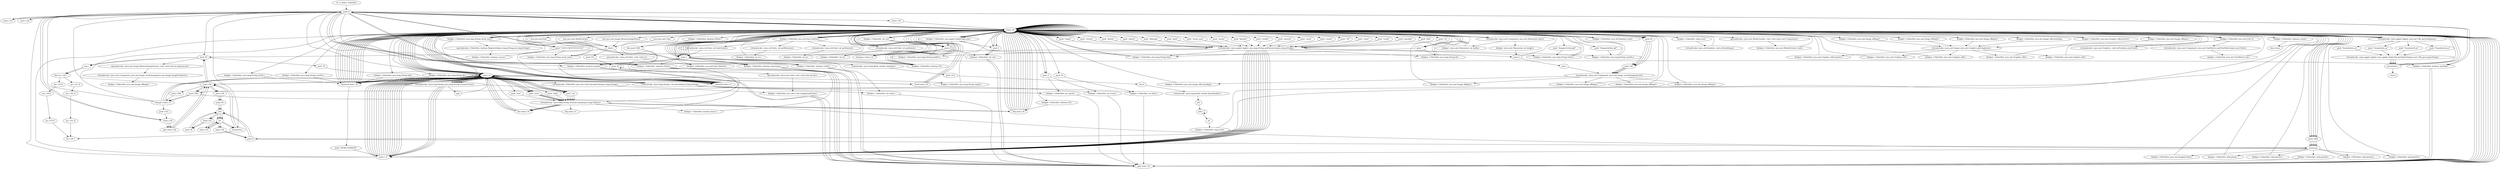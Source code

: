 digraph "" {
    "r0 := @this: VideoSlot"
    "push 0"
    "r0 := @this: VideoSlot"->"push 0";
    "store.i i33"
    "push 0"->"store.i i33";
    "store.i i33"->"push 0";
    "store.i i34"
    "push 0"->"store.i i34";
    "store.i i34"->"push 0";
    "store.i i35"
    "push 0"->"store.i i35";
    "load.r r0"
    "store.i i35"->"load.r r0";
    "new java.util.Date"
    "load.r r0"->"new java.util.Date";
    "dup1.r"
    "new java.util.Date"->"dup1.r";
    "specialinvoke <java.util.Date: void <init>()>"
    "dup1.r"->"specialinvoke <java.util.Date: void <init>()>";
    "fieldput <VideoSlot: java.util.Date theDate>"
    "specialinvoke <java.util.Date: void <init>()>"->"fieldput <VideoSlot: java.util.Date theDate>";
    "fieldput <VideoSlot: java.util.Date theDate>"->"load.r r0";
    "load.r r0"->"load.r r0";
    "fieldget <VideoSlot: java.util.Date theDate>"
    "load.r r0"->"fieldget <VideoSlot: java.util.Date theDate>";
    "virtualinvoke <java.util.Date: int getHours()>"
    "fieldget <VideoSlot: java.util.Date theDate>"->"virtualinvoke <java.util.Date: int getHours()>";
    "fieldput <VideoSlot: int h>"
    "virtualinvoke <java.util.Date: int getHours()>"->"fieldput <VideoSlot: int h>";
    "fieldput <VideoSlot: int h>"->"load.r r0";
    "load.r r0"->"load.r r0";
    "load.r r0"->"fieldget <VideoSlot: java.util.Date theDate>";
    "virtualinvoke <java.util.Date: int getMinutes()>"
    "fieldget <VideoSlot: java.util.Date theDate>"->"virtualinvoke <java.util.Date: int getMinutes()>";
    "fieldput <VideoSlot: int m>"
    "virtualinvoke <java.util.Date: int getMinutes()>"->"fieldput <VideoSlot: int m>";
    "fieldput <VideoSlot: int m>"->"load.r r0";
    "load.r r0"->"load.r r0";
    "load.r r0"->"fieldget <VideoSlot: java.util.Date theDate>";
    "virtualinvoke <java.util.Date: int getDate()>"
    "fieldget <VideoSlot: java.util.Date theDate>"->"virtualinvoke <java.util.Date: int getDate()>";
    "fieldput <VideoSlot: int d>"
    "virtualinvoke <java.util.Date: int getDate()>"->"fieldput <VideoSlot: int d>";
    "fieldput <VideoSlot: int d>"->"load.r r0";
    "load.r r0"->"load.r r0";
    "load.r r0"->"fieldget <VideoSlot: java.util.Date theDate>";
    "virtualinvoke <java.util.Date: int hashCode()>"
    "fieldget <VideoSlot: java.util.Date theDate>"->"virtualinvoke <java.util.Date: int hashCode()>";
    "push 1"
    "virtualinvoke <java.util.Date: int hashCode()>"->"push 1";
    "staticinvoke <java.lang.Math: double random()>"
    "push 1"->"staticinvoke <java.lang.Math: double random()>";
    "push 10.0"
    "staticinvoke <java.lang.Math: double random()>"->"push 10.0";
    "mul.d"
    "push 10.0"->"mul.d";
    "staticinvoke <java.lang.Math: double floor(double)>"
    "mul.d"->"staticinvoke <java.lang.Math: double floor(double)>";
    "d2i"
    "staticinvoke <java.lang.Math: double floor(double)>"->"d2i";
    "add.i"
    "d2i"->"add.i";
    "add.i"->"add.i";
    "i2l"
    "add.i"->"i2l";
    "fieldput <VideoSlot: long seed>"
    "i2l"->"fieldput <VideoSlot: long seed>";
    "fieldput <VideoSlot: long seed>"->"load.r r0";
    "fieldget <VideoSlot: java.util.Random rand>"
    "load.r r0"->"fieldget <VideoSlot: java.util.Random rand>";
    "fieldget <VideoSlot: java.util.Random rand>"->"load.r r0";
    "fieldget <VideoSlot: long seed>"
    "load.r r0"->"fieldget <VideoSlot: long seed>";
    "virtualinvoke <java.util.Random: void setSeed(long)>"
    "fieldget <VideoSlot: long seed>"->"virtualinvoke <java.util.Random: void setSeed(long)>";
    "virtualinvoke <java.util.Random: void setSeed(long)>"->"load.r r0";
    "load.r r0"->"load.r r0";
    "push \"serial_num\""
    "load.r r0"->"push \"serial_num\"";
    "virtualinvoke <java.applet.Applet: java.lang.String getParameter(java.lang.String)>"
    "push \"serial_num\""->"virtualinvoke <java.applet.Applet: java.lang.String getParameter(java.lang.String)>";
    "fieldput <VideoSlot: java.lang.String serial_num>"
    "virtualinvoke <java.applet.Applet: java.lang.String getParameter(java.lang.String)>"->"fieldput <VideoSlot: java.lang.String serial_num>";
    "fieldput <VideoSlot: java.lang.String serial_num>"->"load.r r0";
    "fieldget <VideoSlot: java.lang.String serial_num>"
    "load.r r0"->"fieldget <VideoSlot: java.lang.String serial_num>";
    "ifnonnull load.r r0"
    "fieldget <VideoSlot: java.lang.String serial_num>"->"ifnonnull load.r r0";
    "ifnonnull load.r r0"->"load.r r0";
    "push \"5181513618710101316\""
    "load.r r0"->"push \"5181513618710101316\"";
    "push \"5181513618710101316\""->"fieldput <VideoSlot: java.lang.String serial_num>";
    "fieldput <VideoSlot: java.lang.String serial_num>"->"load.r r0";
    "push \"owner\""
    "load.r r0"->"push \"owner\"";
    "push \"owner\""->"virtualinvoke <java.applet.Applet: java.lang.String getParameter(java.lang.String)>";
    "store.r r1"
    "virtualinvoke <java.applet.Applet: java.lang.String getParameter(java.lang.String)>"->"store.r r1";
    "load.r r1"
    "store.r r1"->"load.r r1";
    "load.r r1"->"ifnonnull load.r r0";
    "push \"DEMO VERSION\""
    "ifnonnull load.r r0"->"push \"DEMO VERSION\"";
    "push \"DEMO VERSION\""->"store.r r1";
    "store.r r1"->"load.r r0";
    "load.r r0"->"load.r r0";
    "load.r r0"->"load.r r1";
    "load.r r1"->"load.r r0";
    "load.r r0"->"fieldget <VideoSlot: java.lang.String serial_num>";
    "specialinvoke <VideoSlot: boolean Registered(java.lang.String,java.lang.String)>"
    "fieldget <VideoSlot: java.lang.String serial_num>"->"specialinvoke <VideoSlot: boolean Registered(java.lang.String,java.lang.String)>";
    "fieldput <VideoSlot: boolean access>"
    "specialinvoke <VideoSlot: boolean Registered(java.lang.String,java.lang.String)>"->"fieldput <VideoSlot: boolean access>";
    "fieldput <VideoSlot: boolean access>"->"load.r r0";
    "push \"bkcolor\""
    "load.r r0"->"push \"bkcolor\"";
    "push \"bkcolor\""->"virtualinvoke <java.applet.Applet: java.lang.String getParameter(java.lang.String)>";
    "virtualinvoke <java.applet.Applet: java.lang.String getParameter(java.lang.String)>"->"store.r r1";
    "store.r r1"->"load.r r1";
    "ifnull load.r r0"
    "load.r r1"->"ifnull load.r r0";
    "ifnull load.r r0"->"load.r r0";
    "load.r r0"->"load.r r0";
    "load.r r0"->"load.r r1";
    "virtualinvoke <VideoSlot: java.awt.Color decodeColor(java.lang.String)>"
    "load.r r1"->"virtualinvoke <VideoSlot: java.awt.Color decodeColor(java.lang.String)>";
    "fieldput <VideoSlot: java.awt.Color backgroundColor>"
    "virtualinvoke <VideoSlot: java.awt.Color decodeColor(java.lang.String)>"->"fieldput <VideoSlot: java.awt.Color backgroundColor>";
    "goto load.r r0"
    "fieldput <VideoSlot: java.awt.Color backgroundColor>"->"goto load.r r0";
    "goto load.r r0"->"load.r r0";
    "push \"speed\""
    "load.r r0"->"push \"speed\"";
    "push \"speed\""->"virtualinvoke <java.applet.Applet: java.lang.String getParameter(java.lang.String)>";
    "virtualinvoke <java.applet.Applet: java.lang.String getParameter(java.lang.String)>"->"store.r r1";
    "store.r r1"->"load.r r1";
    "load.r r1"->"ifnonnull load.r r0";
    "ifnonnull load.r r0"->"load.r r0";
    "push 5"
    "load.r r0"->"push 5";
    "fieldput <VideoSlot: int speed>"
    "push 5"->"fieldput <VideoSlot: int speed>";
    "fieldput <VideoSlot: int speed>"->"goto load.r r0";
    "goto load.r r0"->"load.r r0";
    "load.r r0"->"load.r r0";
    "push \"bkimage\""
    "load.r r0"->"push \"bkimage\"";
    "push \"bkimage\""->"virtualinvoke <java.applet.Applet: java.lang.String getParameter(java.lang.String)>";
    "fieldput <VideoSlot: java.lang.String backPic>"
    "virtualinvoke <java.applet.Applet: java.lang.String getParameter(java.lang.String)>"->"fieldput <VideoSlot: java.lang.String backPic>";
    "fieldput <VideoSlot: java.lang.String backPic>"->"load.r r0";
    "push \"limit\""
    "load.r r0"->"push \"limit\"";
    "push \"limit\""->"virtualinvoke <java.applet.Applet: java.lang.String getParameter(java.lang.String)>";
    "virtualinvoke <java.applet.Applet: java.lang.String getParameter(java.lang.String)>"->"store.r r1";
    "store.r r1"->"load.r r1";
    "load.r r1"->"ifnonnull load.r r0";
    "ifnonnull load.r r0"->"load.r r0";
    "push 10"
    "load.r r0"->"push 10";
    "fieldput <VideoSlot: int limit>"
    "push 10"->"fieldput <VideoSlot: int limit>";
    "fieldput <VideoSlot: int limit>"->"goto load.r r0";
    "goto load.r r0"->"load.r r0";
    "push \"credits\""
    "load.r r0"->"push \"credits\"";
    "push \"credits\""->"virtualinvoke <java.applet.Applet: java.lang.String getParameter(java.lang.String)>";
    "virtualinvoke <java.applet.Applet: java.lang.String getParameter(java.lang.String)>"->"store.r r1";
    "store.r r1"->"load.r r1";
    "load.r r1"->"ifnonnull load.r r0";
    "ifnonnull load.r r0"->"load.r r0";
    "load.r r0"->"push 5";
    "fieldput <VideoSlot: int score>"
    "push 5"->"fieldput <VideoSlot: int score>";
    "fieldput <VideoSlot: int score>"->"goto load.r r0";
    "goto load.r r0"->"load.r r0";
    "push \"match4\""
    "load.r r0"->"push \"match4\"";
    "push \"match4\""->"virtualinvoke <java.applet.Applet: java.lang.String getParameter(java.lang.String)>";
    "virtualinvoke <java.applet.Applet: java.lang.String getParameter(java.lang.String)>"->"store.r r1";
    "store.r r1"->"load.r r1";
    "ifnonnull load.r r1"
    "load.r r1"->"ifnonnull load.r r1";
    "ifnonnull load.r r1"->"load.r r0";
    "push 3"
    "load.r r0"->"push 3";
    "fieldput <VideoSlot: int col>"
    "push 3"->"fieldput <VideoSlot: int col>";
    "fieldput <VideoSlot: int col>"->"goto load.r r0";
    "goto load.r r0"->"load.r r0";
    "push \"value\""
    "load.r r0"->"push \"value\"";
    "push \"value\""->"virtualinvoke <java.applet.Applet: java.lang.String getParameter(java.lang.String)>";
    "virtualinvoke <java.applet.Applet: java.lang.String getParameter(java.lang.String)>"->"store.r r1";
    "store.r r1"->"load.r r1";
    "load.r r1"->"ifnonnull load.r r0";
    "ifnonnull load.r r0"->"load.r r0";
    "load.r r0"->"push 1";
    "fieldput <VideoSlot: int value>"
    "push 1"->"fieldput <VideoSlot: int value>";
    "fieldput <VideoSlot: int value>"->"goto load.r r0";
    "goto load.r r0"->"load.r r0";
    "push \"sound\""
    "load.r r0"->"push \"sound\"";
    "push \"sound\""->"virtualinvoke <java.applet.Applet: java.lang.String getParameter(java.lang.String)>";
    "virtualinvoke <java.applet.Applet: java.lang.String getParameter(java.lang.String)>"->"store.r r1";
    "store.r r1"->"load.r r1";
    "load.r r1"->"ifnonnull load.r r1";
    "ifnonnull load.r r1"->"load.r r0";
    "load.r r0"->"push 1";
    "fieldput <VideoSlot: boolean sound>"
    "push 1"->"fieldput <VideoSlot: boolean sound>";
    "fieldput <VideoSlot: boolean sound>"->"goto load.r r0";
    "goto load.r r0"->"load.r r0";
    "push \"3D\""
    "load.r r0"->"push \"3D\"";
    "push \"3D\""->"virtualinvoke <java.applet.Applet: java.lang.String getParameter(java.lang.String)>";
    "virtualinvoke <java.applet.Applet: java.lang.String getParameter(java.lang.String)>"->"store.r r1";
    "store.r r1"->"load.r r1";
    "load.r r1"->"ifnonnull load.r r1";
    "ifnonnull load.r r1"->"load.r r0";
    "load.r r0"->"push 0";
    "fieldput <VideoSlot: boolean D3>"
    "push 0"->"fieldput <VideoSlot: boolean D3>";
    "fieldput <VideoSlot: boolean D3>"->"load.r r0";
    "load.r r0"->"push 0";
    "fieldput <VideoSlot: boolean D3low>"
    "push 0"->"fieldput <VideoSlot: boolean D3low>";
    "fieldput <VideoSlot: boolean D3low>"->"goto load.r r0";
    "goto load.r r0"->"load.r r0";
    "push \"coins\""
    "load.r r0"->"push \"coins\"";
    "push \"coins\""->"virtualinvoke <java.applet.Applet: java.lang.String getParameter(java.lang.String)>";
    "virtualinvoke <java.applet.Applet: java.lang.String getParameter(java.lang.String)>"->"store.r r1";
    "store.r r1"->"load.r r1";
    "load.r r1"->"ifnonnull load.r r1";
    "ifnonnull load.r r1"->"load.r r0";
    "load.r r0"->"push 1";
    "fieldput <VideoSlot: boolean showCoins>"
    "push 1"->"fieldput <VideoSlot: boolean showCoins>";
    "fieldput <VideoSlot: boolean showCoins>"->"goto load.r r0";
    "goto load.r r0"->"load.r r0";
    "push \"verify\""
    "load.r r0"->"push \"verify\"";
    "push \"verify\""->"virtualinvoke <java.applet.Applet: java.lang.String getParameter(java.lang.String)>";
    "virtualinvoke <java.applet.Applet: java.lang.String getParameter(java.lang.String)>"->"store.r r1";
    "store.r r1"->"load.r r1";
    "load.r r1"->"ifnonnull load.r r1";
    "ifnonnull load.r r1"->"load.r r0";
    "load.r r0"->"push 0";
    "fieldput <VideoSlot: boolean verify>"
    "push 0"->"fieldput <VideoSlot: boolean verify>";
    "fieldput <VideoSlot: boolean verify>"->"goto load.r r0";
    "goto load.r r0"->"load.r r0";
    "push \"autolink\""
    "load.r r0"->"push \"autolink\"";
    "push \"autolink\""->"virtualinvoke <java.applet.Applet: java.lang.String getParameter(java.lang.String)>";
    "virtualinvoke <java.applet.Applet: java.lang.String getParameter(java.lang.String)>"->"store.r r1";
    "store.r r1"->"load.r r1";
    "load.r r1"->"ifnonnull load.r r1";
    "ifnonnull load.r r1"->"load.r r0";
    "load.r r0"->"push 0";
    "fieldput <VideoSlot: boolean autolink>"
    "push 0"->"fieldput <VideoSlot: boolean autolink>";
    "fieldput <VideoSlot: boolean autolink>"->"goto load.r r0";
    "goto load.r r0"->"load.r r0";
    "load.r r0"->"load.r r0";
    "push \"link\""
    "load.r r0"->"push \"link\"";
    "push \"link\""->"virtualinvoke <java.applet.Applet: java.lang.String getParameter(java.lang.String)>";
    "fieldput <VideoSlot: java.lang.String link>"
    "virtualinvoke <java.applet.Applet: java.lang.String getParameter(java.lang.String)>"->"fieldput <VideoSlot: java.lang.String link>";
    "fieldput <VideoSlot: java.lang.String link>"->"load.r r0";
    "fieldget <VideoSlot: java.lang.String link>"
    "load.r r0"->"fieldget <VideoSlot: java.lang.String link>";
    "fieldget <VideoSlot: java.lang.String link>"->"ifnonnull load.r r0";
    "ifnonnull load.r r0"->"load.r r0";
    "push \"\""
    "load.r r0"->"push \"\"";
    "push \"\""->"fieldput <VideoSlot: java.lang.String link>";
    "fieldput <VideoSlot: java.lang.String link>"->"load.r r0";
    "load.r r0"->"load.r r0";
    "push \"id\""
    "load.r r0"->"push \"id\"";
    "push \"id\""->"virtualinvoke <java.applet.Applet: java.lang.String getParameter(java.lang.String)>";
    "fieldput <VideoSlot: java.lang.String ID>"
    "virtualinvoke <java.applet.Applet: java.lang.String getParameter(java.lang.String)>"->"fieldput <VideoSlot: java.lang.String ID>";
    "fieldput <VideoSlot: java.lang.String ID>"->"load.r r0";
    "fieldget <VideoSlot: java.lang.String ID>"
    "load.r r0"->"fieldget <VideoSlot: java.lang.String ID>";
    "fieldget <VideoSlot: java.lang.String ID>"->"ifnonnull load.r r0";
    "ifnonnull load.r r0"->"load.r r0";
    "load.r r0"->"push \"\"";
    "push \"\""->"fieldput <VideoSlot: java.lang.String ID>";
    "fieldput <VideoSlot: java.lang.String ID>"->"load.r r0";
    "push \"target\""
    "load.r r0"->"push \"target\"";
    "push \"target\""->"virtualinvoke <java.applet.Applet: java.lang.String getParameter(java.lang.String)>";
    "virtualinvoke <java.applet.Applet: java.lang.String getParameter(java.lang.String)>"->"store.r r1";
    "store.r r1"->"load.r r1";
    "load.r r1"->"ifnull load.r r0";
    "ifnull load.r r0"->"load.r r0";
    "load.r r0"->"load.r r1";
    "fieldput <VideoSlot: java.lang.String target>"
    "load.r r1"->"fieldput <VideoSlot: java.lang.String target>";
    "fieldput <VideoSlot: java.lang.String target>"->"load.r r0";
    "load.r r0"->"load.r r0";
    "push \"victory\""
    "load.r r0"->"push \"victory\"";
    "push \"victory\""->"virtualinvoke <java.applet.Applet: java.lang.String getParameter(java.lang.String)>";
    "fieldput <VideoSlot: java.lang.String VicPic>"
    "virtualinvoke <java.applet.Applet: java.lang.String getParameter(java.lang.String)>"->"fieldput <VideoSlot: java.lang.String VicPic>";
    "fieldput <VideoSlot: java.lang.String VicPic>"->"load.r r0";
    "fieldget <VideoSlot: java.lang.String VicPic>"
    "load.r r0"->"fieldget <VideoSlot: java.lang.String VicPic>";
    "fieldget <VideoSlot: java.lang.String VicPic>"->"ifnonnull load.r r0";
    "ifnonnull load.r r0"->"load.r r0";
    "push \"Images/victory.gif\""
    "load.r r0"->"push \"Images/victory.gif\"";
    "push \"Images/victory.gif\""->"fieldput <VideoSlot: java.lang.String VicPic>";
    "fieldput <VideoSlot: java.lang.String VicPic>"->"load.r r0";
    "load.r r0"->"load.r r0";
    "push \"defeat\""
    "load.r r0"->"push \"defeat\"";
    "push \"defeat\""->"virtualinvoke <java.applet.Applet: java.lang.String getParameter(java.lang.String)>";
    "fieldput <VideoSlot: java.lang.String LosePic>"
    "virtualinvoke <java.applet.Applet: java.lang.String getParameter(java.lang.String)>"->"fieldput <VideoSlot: java.lang.String LosePic>";
    "fieldput <VideoSlot: java.lang.String LosePic>"->"load.r r0";
    "fieldget <VideoSlot: java.lang.String LosePic>"
    "load.r r0"->"fieldget <VideoSlot: java.lang.String LosePic>";
    "fieldget <VideoSlot: java.lang.String LosePic>"->"ifnonnull load.r r0";
    "ifnonnull load.r r0"->"load.r r0";
    "push \"Images/defeat.gif\""
    "load.r r0"->"push \"Images/defeat.gif\"";
    "push \"Images/defeat.gif\""->"fieldput <VideoSlot: java.lang.String LosePic>";
    "fieldput <VideoSlot: java.lang.String LosePic>"->"load.r r0";
    "load.r r0"->"load.r r0";
    "load.r r0"->"fieldget <VideoSlot: java.lang.String serial_num>";
    "fieldget <VideoSlot: java.lang.String serial_num>"->"push \"5181513618710101316\"";
    "virtualinvoke <java.lang.String: boolean equals(java.lang.Object)>"
    "push \"5181513618710101316\""->"virtualinvoke <java.lang.String: boolean equals(java.lang.Object)>";
    "fieldput <VideoSlot: boolean demo>"
    "virtualinvoke <java.lang.String: boolean equals(java.lang.Object)>"->"fieldput <VideoSlot: boolean demo>";
    "fieldput <VideoSlot: boolean demo>"->"load.r r0";
    "new java.awt.MediaTracker"
    "load.r r0"->"new java.awt.MediaTracker";
    "new java.awt.MediaTracker"->"dup1.r";
    "dup1.r"->"load.r r0";
    "specialinvoke <java.awt.MediaTracker: void <init>(java.awt.Component)>"
    "load.r r0"->"specialinvoke <java.awt.MediaTracker: void <init>(java.awt.Component)>";
    "fieldput <VideoSlot: java.awt.MediaTracker track>"
    "specialinvoke <java.awt.MediaTracker: void <init>(java.awt.Component)>"->"fieldput <VideoSlot: java.awt.MediaTracker track>";
    "fieldput <VideoSlot: java.awt.MediaTracker track>"->"load.r r0";
    "push 8"
    "load.r r0"->"push 8";
    "newarray"
    "push 8"->"newarray";
    "fieldput <VideoSlot: java.awt.Image[] fruits>"
    "newarray"->"fieldput <VideoSlot: java.awt.Image[] fruits>";
    "fieldput <VideoSlot: java.awt.Image[] fruits>"->"load.r r0";
    "load.r r0"->"load.r r0";
    "load.r r0"->"load.r r0";
    "virtualinvoke <java.awt.Component: java.awt.Dimension size()>"
    "load.r r0"->"virtualinvoke <java.awt.Component: java.awt.Dimension size()>";
    "fieldget <java.awt.Dimension: int width>"
    "virtualinvoke <java.awt.Component: java.awt.Dimension size()>"->"fieldget <java.awt.Dimension: int width>";
    "fieldget <java.awt.Dimension: int width>"->"load.r r0";
    "load.r r0"->"virtualinvoke <java.awt.Component: java.awt.Dimension size()>";
    "fieldget <java.awt.Dimension: int height>"
    "virtualinvoke <java.awt.Component: java.awt.Dimension size()>"->"fieldget <java.awt.Dimension: int height>";
    "push 2"
    "fieldget <java.awt.Dimension: int height>"->"push 2";
    "mul.i"
    "push 2"->"mul.i";
    "virtualinvoke <java.awt.Component: java.awt.Image createImage(int,int)>"
    "mul.i"->"virtualinvoke <java.awt.Component: java.awt.Image createImage(int,int)>";
    "fieldput <VideoSlot: java.awt.Image offscreenImg>"
    "virtualinvoke <java.awt.Component: java.awt.Image createImage(int,int)>"->"fieldput <VideoSlot: java.awt.Image offscreenImg>";
    "fieldput <VideoSlot: java.awt.Image offscreenImg>"->"load.r r0";
    "load.r r0"->"load.r r0";
    "fieldget <VideoSlot: java.awt.Image offscreenImg>"
    "load.r r0"->"fieldget <VideoSlot: java.awt.Image offscreenImg>";
    "virtualinvoke <java.awt.Image: java.awt.Graphics getGraphics()>"
    "fieldget <VideoSlot: java.awt.Image offscreenImg>"->"virtualinvoke <java.awt.Image: java.awt.Graphics getGraphics()>";
    "fieldput <VideoSlot: java.awt.Graphics offscreenGr>"
    "virtualinvoke <java.awt.Image: java.awt.Graphics getGraphics()>"->"fieldput <VideoSlot: java.awt.Graphics offscreenGr>";
    "fieldput <VideoSlot: java.awt.Graphics offscreenGr>"->"load.r r0";
    "fieldget <VideoSlot: java.awt.Graphics offscreenGr>"
    "load.r r0"->"fieldget <VideoSlot: java.awt.Graphics offscreenGr>";
    "fieldget <VideoSlot: java.awt.Graphics offscreenGr>"->"load.r r0";
    "fieldget <VideoSlot: java.awt.Font f>"
    "load.r r0"->"fieldget <VideoSlot: java.awt.Font f>";
    "virtualinvoke <java.awt.Graphics: void setFont(java.awt.Font)>"
    "fieldget <VideoSlot: java.awt.Font f>"->"virtualinvoke <java.awt.Graphics: void setFont(java.awt.Font)>";
    "virtualinvoke <java.awt.Graphics: void setFont(java.awt.Font)>"->"load.r r0";
    "load.r r0"->"load.r r0";
    "push 40"
    "load.r r0"->"push 40";
    "push 140"
    "push 40"->"push 140";
    "push 140"->"virtualinvoke <java.awt.Component: java.awt.Image createImage(int,int)>";
    "fieldput <VideoSlot: java.awt.Image offImg1>"
    "virtualinvoke <java.awt.Component: java.awt.Image createImage(int,int)>"->"fieldput <VideoSlot: java.awt.Image offImg1>";
    "fieldput <VideoSlot: java.awt.Image offImg1>"->"load.r r0";
    "load.r r0"->"load.r r0";
    "fieldget <VideoSlot: java.awt.Image offImg1>"
    "load.r r0"->"fieldget <VideoSlot: java.awt.Image offImg1>";
    "fieldget <VideoSlot: java.awt.Image offImg1>"->"virtualinvoke <java.awt.Image: java.awt.Graphics getGraphics()>";
    "fieldput <VideoSlot: java.awt.Graphics off1>"
    "virtualinvoke <java.awt.Image: java.awt.Graphics getGraphics()>"->"fieldput <VideoSlot: java.awt.Graphics off1>";
    "fieldput <VideoSlot: java.awt.Graphics off1>"->"load.r r0";
    "load.r r0"->"load.r r0";
    "load.r r0"->"push 40";
    "push 40"->"push 140";
    "push 140"->"virtualinvoke <java.awt.Component: java.awt.Image createImage(int,int)>";
    "fieldput <VideoSlot: java.awt.Image offImg2>"
    "virtualinvoke <java.awt.Component: java.awt.Image createImage(int,int)>"->"fieldput <VideoSlot: java.awt.Image offImg2>";
    "fieldput <VideoSlot: java.awt.Image offImg2>"->"load.r r0";
    "load.r r0"->"load.r r0";
    "fieldget <VideoSlot: java.awt.Image offImg2>"
    "load.r r0"->"fieldget <VideoSlot: java.awt.Image offImg2>";
    "fieldget <VideoSlot: java.awt.Image offImg2>"->"virtualinvoke <java.awt.Image: java.awt.Graphics getGraphics()>";
    "fieldput <VideoSlot: java.awt.Graphics off2>"
    "virtualinvoke <java.awt.Image: java.awt.Graphics getGraphics()>"->"fieldput <VideoSlot: java.awt.Graphics off2>";
    "fieldput <VideoSlot: java.awt.Graphics off2>"->"load.r r0";
    "load.r r0"->"load.r r0";
    "load.r r0"->"push 40";
    "push 40"->"push 140";
    "push 140"->"virtualinvoke <java.awt.Component: java.awt.Image createImage(int,int)>";
    "fieldput <VideoSlot: java.awt.Image offImg3>"
    "virtualinvoke <java.awt.Component: java.awt.Image createImage(int,int)>"->"fieldput <VideoSlot: java.awt.Image offImg3>";
    "fieldput <VideoSlot: java.awt.Image offImg3>"->"load.r r0";
    "load.r r0"->"load.r r0";
    "fieldget <VideoSlot: java.awt.Image offImg3>"
    "load.r r0"->"fieldget <VideoSlot: java.awt.Image offImg3>";
    "fieldget <VideoSlot: java.awt.Image offImg3>"->"virtualinvoke <java.awt.Image: java.awt.Graphics getGraphics()>";
    "fieldput <VideoSlot: java.awt.Graphics off3>"
    "virtualinvoke <java.awt.Image: java.awt.Graphics getGraphics()>"->"fieldput <VideoSlot: java.awt.Graphics off3>";
    "fieldput <VideoSlot: java.awt.Graphics off3>"->"load.r r0";
    "fieldget <VideoSlot: int col>"
    "load.r r0"->"fieldget <VideoSlot: int col>";
    "push 4"
    "fieldget <VideoSlot: int col>"->"push 4";
    "ifcmpne.i load.r r0"
    "push 4"->"ifcmpne.i load.r r0";
    "ifcmpne.i load.r r0"->"load.r r0";
    "load.r r0"->"load.r r0";
    "load.r r0"->"push 40";
    "push 40"->"push 140";
    "push 140"->"virtualinvoke <java.awt.Component: java.awt.Image createImage(int,int)>";
    "fieldput <VideoSlot: java.awt.Image offImg5>"
    "virtualinvoke <java.awt.Component: java.awt.Image createImage(int,int)>"->"fieldput <VideoSlot: java.awt.Image offImg5>";
    "fieldput <VideoSlot: java.awt.Image offImg5>"->"load.r r0";
    "load.r r0"->"load.r r0";
    "fieldget <VideoSlot: java.awt.Image offImg5>"
    "load.r r0"->"fieldget <VideoSlot: java.awt.Image offImg5>";
    "fieldget <VideoSlot: java.awt.Image offImg5>"->"virtualinvoke <java.awt.Image: java.awt.Graphics getGraphics()>";
    "fieldput <VideoSlot: java.awt.Graphics off5>"
    "virtualinvoke <java.awt.Image: java.awt.Graphics getGraphics()>"->"fieldput <VideoSlot: java.awt.Graphics off5>";
    "fieldput <VideoSlot: java.awt.Graphics off5>"->"load.r r0";
    "fieldget <VideoSlot: boolean D3>"
    "load.r r0"->"fieldget <VideoSlot: boolean D3>";
    "ifeq load.r r0"
    "fieldget <VideoSlot: boolean D3>"->"ifeq load.r r0";
    "ifeq load.r r0"->"load.r r0";
    "fieldget <VideoSlot: boolean D3low>"
    "load.r r0"->"fieldget <VideoSlot: boolean D3low>";
    "ifne push 3081"
    "fieldget <VideoSlot: boolean D3low>"->"ifne push 3081";
    "ifne push 3081"->"load.r r0";
    "push 3200"
    "load.r r0"->"push 3200";
    "push 3200"->"newarray";
    "fieldput <VideoSlot: int[] pixels>"
    "newarray"->"fieldput <VideoSlot: int[] pixels>";
    "fieldput <VideoSlot: int[] pixels>"->"load.r r0";
    "load.r r0"->"push 3200";
    "push 3200"->"newarray";
    "fieldput <VideoSlot: int[] pixels1>"
    "newarray"->"fieldput <VideoSlot: int[] pixels1>";
    "fieldput <VideoSlot: int[] pixels1>"->"load.r r0";
    "load.r r0"->"push 3200";
    "push 3200"->"newarray";
    "fieldput <VideoSlot: int[] pixels2>"
    "newarray"->"fieldput <VideoSlot: int[] pixels2>";
    "fieldput <VideoSlot: int[] pixels2>"->"load.r r0";
    "load.r r0"->"push 3200";
    "push 3200"->"newarray";
    "fieldput <VideoSlot: int[] pixels3>"
    "newarray"->"fieldput <VideoSlot: int[] pixels3>";
    "fieldput <VideoSlot: int[] pixels3>"->"load.r r0";
    "load.r r0"->"fieldget <VideoSlot: int col>";
    "fieldget <VideoSlot: int col>"->"push 4";
    "push 4"->"ifcmpne.i load.r r0";
    "ifcmpne.i load.r r0"->"load.r r0";
    "load.r r0"->"push 3200";
    "push 3200"->"newarray";
    "fieldput <VideoSlot: int[] pixels4>"
    "newarray"->"fieldput <VideoSlot: int[] pixels4>";
    "fieldput <VideoSlot: int[] pixels4>"->"goto load.r r0";
    "goto load.r r0"->"load.r r0";
    "load.r r0"->"load.r r0";
    "load.r r0"->"load.r r0";
    "load.r r0"->"fieldget <VideoSlot: java.awt.Font f>";
    "virtualinvoke <java.awt.Component: java.awt.FontMetrics getFontMetrics(java.awt.Font)>"
    "fieldget <VideoSlot: java.awt.Font f>"->"virtualinvoke <java.awt.Component: java.awt.FontMetrics getFontMetrics(java.awt.Font)>";
    "fieldput <VideoSlot: java.awt.FontMetrics fm>"
    "virtualinvoke <java.awt.Component: java.awt.FontMetrics getFontMetrics(java.awt.Font)>"->"fieldput <VideoSlot: java.awt.FontMetrics fm>";
    "fieldput <VideoSlot: java.awt.FontMetrics fm>"->"load.r r0";
    "fieldget <VideoSlot: boolean sound>"
    "load.r r0"->"fieldget <VideoSlot: boolean sound>";
    "ifeq return"
    "fieldget <VideoSlot: boolean sound>"->"ifeq return";
    "ifeq return"->"load.r r0";
    "fieldget <VideoSlot: java.applet.AudioClip[] snd>"
    "load.r r0"->"fieldget <VideoSlot: java.applet.AudioClip[] snd>";
    "fieldget <VideoSlot: java.applet.AudioClip[] snd>"->"push 1";
    "push 1"->"load.r r0";
    "load.r r0"->"load.r r0";
    "virtualinvoke <java.applet.Applet: java.net.URL getCodeBase()>"
    "load.r r0"->"virtualinvoke <java.applet.Applet: java.net.URL getCodeBase()>";
    "push \"Sounds/roll.au\""
    "virtualinvoke <java.applet.Applet: java.net.URL getCodeBase()>"->"push \"Sounds/roll.au\"";
    "virtualinvoke <java.applet.Applet: java.applet.AudioClip getAudioClip(java.net.URL,java.lang.String)>"
    "push \"Sounds/roll.au\""->"virtualinvoke <java.applet.Applet: java.applet.AudioClip getAudioClip(java.net.URL,java.lang.String)>";
    "arraywrite.r"
    "virtualinvoke <java.applet.Applet: java.applet.AudioClip getAudioClip(java.net.URL,java.lang.String)>"->"arraywrite.r";
    "arraywrite.r"->"load.r r0";
    "load.r r0"->"fieldget <VideoSlot: java.applet.AudioClip[] snd>";
    "fieldget <VideoSlot: java.applet.AudioClip[] snd>"->"push 2";
    "push 2"->"load.r r0";
    "load.r r0"->"load.r r0";
    "load.r r0"->"virtualinvoke <java.applet.Applet: java.net.URL getCodeBase()>";
    "push \"Sounds/coin.au\""
    "virtualinvoke <java.applet.Applet: java.net.URL getCodeBase()>"->"push \"Sounds/coin.au\"";
    "push \"Sounds/coin.au\""->"virtualinvoke <java.applet.Applet: java.applet.AudioClip getAudioClip(java.net.URL,java.lang.String)>";
    "virtualinvoke <java.applet.Applet: java.applet.AudioClip getAudioClip(java.net.URL,java.lang.String)>"->"arraywrite.r";
    "arraywrite.r"->"load.r r0";
    "load.r r0"->"fieldget <VideoSlot: java.applet.AudioClip[] snd>";
    "fieldget <VideoSlot: java.applet.AudioClip[] snd>"->"push 3";
    "push 3"->"load.r r0";
    "load.r r0"->"load.r r0";
    "load.r r0"->"virtualinvoke <java.applet.Applet: java.net.URL getCodeBase()>";
    "push \"Sounds/lose.au\""
    "virtualinvoke <java.applet.Applet: java.net.URL getCodeBase()>"->"push \"Sounds/lose.au\"";
    "push \"Sounds/lose.au\""->"virtualinvoke <java.applet.Applet: java.applet.AudioClip getAudioClip(java.net.URL,java.lang.String)>";
    "virtualinvoke <java.applet.Applet: java.applet.AudioClip getAudioClip(java.net.URL,java.lang.String)>"->"arraywrite.r";
    "arraywrite.r"->"load.r r0";
    "load.r r0"->"fieldget <VideoSlot: java.applet.AudioClip[] snd>";
    "fieldget <VideoSlot: java.applet.AudioClip[] snd>"->"push 4";
    "push 4"->"load.r r0";
    "load.r r0"->"load.r r0";
    "load.r r0"->"virtualinvoke <java.applet.Applet: java.net.URL getCodeBase()>";
    "push \"Sounds/win.au\""
    "virtualinvoke <java.applet.Applet: java.net.URL getCodeBase()>"->"push \"Sounds/win.au\"";
    "push \"Sounds/win.au\""->"virtualinvoke <java.applet.Applet: java.applet.AudioClip getAudioClip(java.net.URL,java.lang.String)>";
    "virtualinvoke <java.applet.Applet: java.applet.AudioClip getAudioClip(java.net.URL,java.lang.String)>"->"arraywrite.r";
    "return"
    "arraywrite.r"->"return";
    "push 3081"
    "ifne push 3081"->"push 3081";
    "push 3081"->"newarray";
    "newarray"->"store.r r1";
    "store.r r1"->"push 0";
    "store.i i36"
    "push 0"->"store.i i36";
    "goto load.i i36"
    "store.i i36"->"goto load.i i36";
    "load.i i36"
    "goto load.i i36"->"load.i i36";
    "load.i i36"->"push 3081";
    "ifcmplt.i load.r r1"
    "push 3081"->"ifcmplt.i load.r r1";
    "ifcmplt.i load.r r1"->"push 0";
    "push 0"->"store.i i36";
    "store.i i36"->"goto load.i i36";
    "goto load.i i36"->"load.i i36";
    "push 1560"
    "load.i i36"->"push 1560";
    "push 1560"->"ifcmplt.i load.r r1";
    "push 1521"
    "ifcmplt.i load.r r1"->"push 1521";
    "push 1521"->"store.i i36";
    "store.i i36"->"goto load.i i36";
    "goto load.i i36"->"load.i i36";
    "load.i i36"->"push 3081";
    "push 3081"->"ifcmplt.i load.r r1";
    "ifcmplt.i load.r r1"->"load.r r0";
    "load.r r0"->"load.r r0";
    "new java.awt.image.MemoryImageSource"
    "load.r r0"->"new java.awt.image.MemoryImageSource";
    "new java.awt.image.MemoryImageSource"->"dup1.r";
    "push 39"
    "dup1.r"->"push 39";
    "push 79"
    "push 39"->"push 79";
    "push 79"->"load.r r1";
    "load.r r1"->"push 0";
    "push 0"->"push 39";
    "specialinvoke <java.awt.image.MemoryImageSource: void <init>(int,int,int[],int,int)>"
    "push 39"->"specialinvoke <java.awt.image.MemoryImageSource: void <init>(int,int,int[],int,int)>";
    "virtualinvoke <java.awt.Component: java.awt.Image createImage(java.awt.image.ImageProducer)>"
    "specialinvoke <java.awt.image.MemoryImageSource: void <init>(int,int,int[],int,int)>"->"virtualinvoke <java.awt.Component: java.awt.Image createImage(java.awt.image.ImageProducer)>";
    "fieldput <VideoSlot: java.awt.Image offImg4>"
    "virtualinvoke <java.awt.Component: java.awt.Image createImage(java.awt.image.ImageProducer)>"->"fieldput <VideoSlot: java.awt.Image offImg4>";
    "ifcmplt.i load.r r1"->"load.r r1";
    "load.r r1"->"load.i i36";
    "push 128"
    "load.i i36"->"push 128";
    "push 24"
    "push 128"->"push 24";
    "shl.i"
    "push 24"->"shl.i";
    "load.i i33"
    "shl.i"->"load.i i33";
    "push 16"
    "load.i i33"->"push 16";
    "push 16"->"shl.i";
    "or.i"
    "shl.i"->"or.i";
    "load.i i34"
    "or.i"->"load.i i34";
    "load.i i34"->"push 8";
    "push 8"->"shl.i";
    "shl.i"->"or.i";
    "load.i i35"
    "or.i"->"load.i i35";
    "load.i i35"->"or.i";
    "arraywrite.i"
    "or.i"->"arraywrite.i";
    "arraywrite.i"->"load.i i36";
    "load.i i36"->"push 39";
    "rem.i"
    "push 39"->"rem.i";
    "ifne inc.i i36 1"
    "rem.i"->"ifne inc.i i36 1";
    "inc.i i33 -6"
    "ifne inc.i i36 1"->"inc.i i33 -6";
    "inc.i i34 -6"
    "inc.i i33 -6"->"inc.i i34 -6";
    "inc.i i35 -6"
    "inc.i i34 -6"->"inc.i i35 -6";
    "inc.i i36 1"
    "inc.i i35 -6"->"inc.i i36 1";
    "ifcmplt.i load.r r1"->"load.r r1";
    "load.r r1"->"load.i i36";
    "load.i i36"->"push 128";
    "push 128"->"push 24";
    "push 24"->"shl.i";
    "shl.i"->"load.i i33";
    "load.i i33"->"push 16";
    "push 16"->"shl.i";
    "shl.i"->"or.i";
    "or.i"->"load.i i34";
    "load.i i34"->"push 8";
    "push 8"->"shl.i";
    "shl.i"->"or.i";
    "or.i"->"load.i i35";
    "load.i i35"->"or.i";
    "or.i"->"arraywrite.i";
    "arraywrite.i"->"load.i i36";
    "load.i i36"->"push 39";
    "push 39"->"rem.i";
    "rem.i"->"ifne inc.i i36 1";
    "inc.i i33 6"
    "ifne inc.i i36 1"->"inc.i i33 6";
    "inc.i i34 6"
    "inc.i i33 6"->"inc.i i34 6";
    "inc.i i35 6"
    "inc.i i34 6"->"inc.i i35 6";
    "inc.i i35 6"->"inc.i i36 1";
    "ifcmplt.i load.r r1"->"load.r r1";
    "load.r r1"->"load.i i36";
    "load.i i36"->"push 0";
    "push 0"->"arraywrite.i";
    "arraywrite.i"->"inc.i i36 1";
    "ifnonnull load.r r1"->"load.r r1";
    "virtualinvoke <java.lang.String: java.lang.String toLowerCase()>"
    "load.r r1"->"virtualinvoke <java.lang.String: java.lang.String toLowerCase()>";
    "pop"
    "virtualinvoke <java.lang.String: java.lang.String toLowerCase()>"->"pop";
    "pop"->"load.r r1";
    "push \"on\""
    "load.r r1"->"push \"on\"";
    "push \"on\""->"virtualinvoke <java.lang.String: boolean equals(java.lang.Object)>";
    "ifne load.r r0"
    "virtualinvoke <java.lang.String: boolean equals(java.lang.Object)>"->"ifne load.r r0";
    "ifne load.r r0"->"load.r r1";
    "push \"true\""
    "load.r r1"->"push \"true\"";
    "push \"true\""->"virtualinvoke <java.lang.String: boolean equals(java.lang.Object)>";
    "virtualinvoke <java.lang.String: boolean equals(java.lang.Object)>"->"ifeq load.r r0";
    "ifeq load.r r0"->"load.r r0";
    "load.r r0"->"push 1";
    "push 1"->"fieldput <VideoSlot: boolean autolink>";
    "fieldput <VideoSlot: boolean autolink>"->"goto load.r r0";
    "ifeq load.r r0"->"load.r r0";
    "load.r r0"->"push 0";
    "push 0"->"fieldput <VideoSlot: boolean autolink>";
    "ifnonnull load.r r1"->"load.r r1";
    "load.r r1"->"virtualinvoke <java.lang.String: java.lang.String toLowerCase()>";
    "virtualinvoke <java.lang.String: java.lang.String toLowerCase()>"->"push \"on\"";
    "push \"on\""->"virtualinvoke <java.lang.String: boolean equals(java.lang.Object)>";
    "virtualinvoke <java.lang.String: boolean equals(java.lang.Object)>"->"ifeq load.r r0";
    "ifeq load.r r0"->"load.r r0";
    "load.r r0"->"push 1";
    "push 1"->"fieldput <VideoSlot: boolean verify>";
    "fieldput <VideoSlot: boolean verify>"->"goto load.r r0";
    "ifeq load.r r0"->"load.r r0";
    "load.r r0"->"push 0";
    "push 0"->"fieldput <VideoSlot: boolean verify>";
    "ifnonnull load.r r1"->"load.r r1";
    "load.r r1"->"virtualinvoke <java.lang.String: java.lang.String toLowerCase()>";
    "virtualinvoke <java.lang.String: java.lang.String toLowerCase()>"->"store.r r1";
    "store.r r1"->"load.r r1";
    "load.r r1"->"push \"on\"";
    "push \"on\""->"virtualinvoke <java.lang.String: boolean equals(java.lang.Object)>";
    "virtualinvoke <java.lang.String: boolean equals(java.lang.Object)>"->"ifne load.r r0";
    "ifne load.r r0"->"load.r r1";
    "load.r r1"->"push \"true\"";
    "push \"true\""->"virtualinvoke <java.lang.String: boolean equals(java.lang.Object)>";
    "virtualinvoke <java.lang.String: boolean equals(java.lang.Object)>"->"ifeq load.r r0";
    "ifeq load.r r0"->"load.r r0";
    "load.r r0"->"push 1";
    "push 1"->"fieldput <VideoSlot: boolean showCoins>";
    "fieldput <VideoSlot: boolean showCoins>"->"goto load.r r0";
    "ifeq load.r r0"->"load.r r0";
    "load.r r0"->"push 0";
    "push 0"->"fieldput <VideoSlot: boolean showCoins>";
    "ifnonnull load.r r1"->"load.r r1";
    "load.r r1"->"virtualinvoke <java.lang.String: java.lang.String toLowerCase()>";
    "virtualinvoke <java.lang.String: java.lang.String toLowerCase()>"->"store.r r1";
    "store.r r1"->"load.r r1";
    "push \"high\""
    "load.r r1"->"push \"high\"";
    "push \"high\""->"virtualinvoke <java.lang.String: boolean equals(java.lang.Object)>";
    "ifeq load.r r1"
    "virtualinvoke <java.lang.String: boolean equals(java.lang.Object)>"->"ifeq load.r r1";
    "ifeq load.r r1"->"load.r r0";
    "load.r r0"->"push 1";
    "push 1"->"fieldput <VideoSlot: boolean D3>";
    "fieldput <VideoSlot: boolean D3>"->"load.r r0";
    "load.r r0"->"push 0";
    "push 0"->"fieldput <VideoSlot: boolean D3low>";
    "fieldput <VideoSlot: boolean D3low>"->"goto load.r r0";
    "ifeq load.r r1"->"load.r r1";
    "push \"low\""
    "load.r r1"->"push \"low\"";
    "push \"low\""->"virtualinvoke <java.lang.String: boolean equals(java.lang.Object)>";
    "virtualinvoke <java.lang.String: boolean equals(java.lang.Object)>"->"ifeq load.r r0";
    "ifeq load.r r0"->"load.r r0";
    "load.r r0"->"push 1";
    "push 1"->"fieldput <VideoSlot: boolean D3>";
    "fieldput <VideoSlot: boolean D3>"->"load.r r0";
    "load.r r0"->"push 1";
    "push 1"->"fieldput <VideoSlot: boolean D3low>";
    "fieldput <VideoSlot: boolean D3low>"->"goto load.r r0";
    "ifeq load.r r0"->"load.r r0";
    "load.r r0"->"push 0";
    "push 0"->"fieldput <VideoSlot: boolean D3>";
    "fieldput <VideoSlot: boolean D3>"->"load.r r0";
    "load.r r0"->"push 0";
    "push 0"->"fieldput <VideoSlot: boolean D3low>";
    "ifnonnull load.r r1"->"load.r r1";
    "load.r r1"->"virtualinvoke <java.lang.String: java.lang.String toLowerCase()>";
    "virtualinvoke <java.lang.String: java.lang.String toLowerCase()>"->"store.r r1";
    "store.r r1"->"load.r r1";
    "load.r r1"->"push \"on\"";
    "push \"on\""->"virtualinvoke <java.lang.String: boolean equals(java.lang.Object)>";
    "virtualinvoke <java.lang.String: boolean equals(java.lang.Object)>"->"ifne load.r r0";
    "ifne load.r r0"->"load.r r1";
    "load.r r1"->"push \"true\"";
    "push \"true\""->"virtualinvoke <java.lang.String: boolean equals(java.lang.Object)>";
    "virtualinvoke <java.lang.String: boolean equals(java.lang.Object)>"->"ifeq load.r r0";
    "ifeq load.r r0"->"load.r r0";
    "load.r r0"->"push 1";
    "push 1"->"fieldput <VideoSlot: boolean sound>";
    "fieldput <VideoSlot: boolean sound>"->"goto load.r r0";
    "ifeq load.r r0"->"load.r r0";
    "load.r r0"->"push 0";
    "push 0"->"fieldput <VideoSlot: boolean sound>";
    "ifnonnull load.r r0"->"load.r r0";
    "load.r r0"->"load.r r1";
    "staticinvoke <java.lang.Integer: int parseInt(java.lang.String)>"
    "load.r r1"->"staticinvoke <java.lang.Integer: int parseInt(java.lang.String)>";
    "staticinvoke <java.lang.Integer: int parseInt(java.lang.String)>"->"fieldput <VideoSlot: int value>";
    "ifnonnull load.r r1"->"load.r r1";
    "load.r r1"->"virtualinvoke <java.lang.String: java.lang.String toLowerCase()>";
    "virtualinvoke <java.lang.String: java.lang.String toLowerCase()>"->"store.r r1";
    "store.r r1"->"load.r r1";
    "load.r r1"->"push \"on\"";
    "push \"on\""->"virtualinvoke <java.lang.String: boolean equals(java.lang.Object)>";
    "virtualinvoke <java.lang.String: boolean equals(java.lang.Object)>"->"ifne load.r r0";
    "ifne load.r r0"->"load.r r1";
    "load.r r1"->"push \"true\"";
    "push \"true\""->"virtualinvoke <java.lang.String: boolean equals(java.lang.Object)>";
    "virtualinvoke <java.lang.String: boolean equals(java.lang.Object)>"->"ifeq load.r r0";
    "ifeq load.r r0"->"load.r r0";
    "load.r r0"->"push 4";
    "push 4"->"fieldput <VideoSlot: int col>";
    "fieldput <VideoSlot: int col>"->"goto load.r r0";
    "ifeq load.r r0"->"load.r r0";
    "load.r r0"->"push 3";
    "push 3"->"fieldput <VideoSlot: int col>";
    "ifnonnull load.r r0"->"load.r r0";
    "load.r r0"->"load.r r1";
    "load.r r1"->"staticinvoke <java.lang.Integer: int parseInt(java.lang.String)>";
    "staticinvoke <java.lang.Integer: int parseInt(java.lang.String)>"->"fieldput <VideoSlot: int score>";
    "ifnonnull load.r r0"->"load.r r0";
    "load.r r0"->"load.r r1";
    "load.r r1"->"staticinvoke <java.lang.Integer: int parseInt(java.lang.String)>";
    "staticinvoke <java.lang.Integer: int parseInt(java.lang.String)>"->"fieldput <VideoSlot: int limit>";
    "ifnonnull load.r r0"->"load.r r0";
    "load.r r0"->"load.r r1";
    "load.r r1"->"staticinvoke <java.lang.Integer: int parseInt(java.lang.String)>";
    "staticinvoke <java.lang.Integer: int parseInt(java.lang.String)>"->"fieldput <VideoSlot: int speed>";
    "ifnull load.r r0"->"load.r r0";
    "new java.awt.Color"
    "load.r r0"->"new java.awt.Color";
    "new java.awt.Color"->"dup1.r";
    "push 255"
    "dup1.r"->"push 255";
    "push 30"
    "push 255"->"push 30";
    "push 30"->"push 30";
    "specialinvoke <java.awt.Color: void <init>(int,int,int)>"
    "push 30"->"specialinvoke <java.awt.Color: void <init>(int,int,int)>";
    "specialinvoke <java.awt.Color: void <init>(int,int,int)>"->"fieldput <VideoSlot: java.awt.Color backgroundColor>";
}

